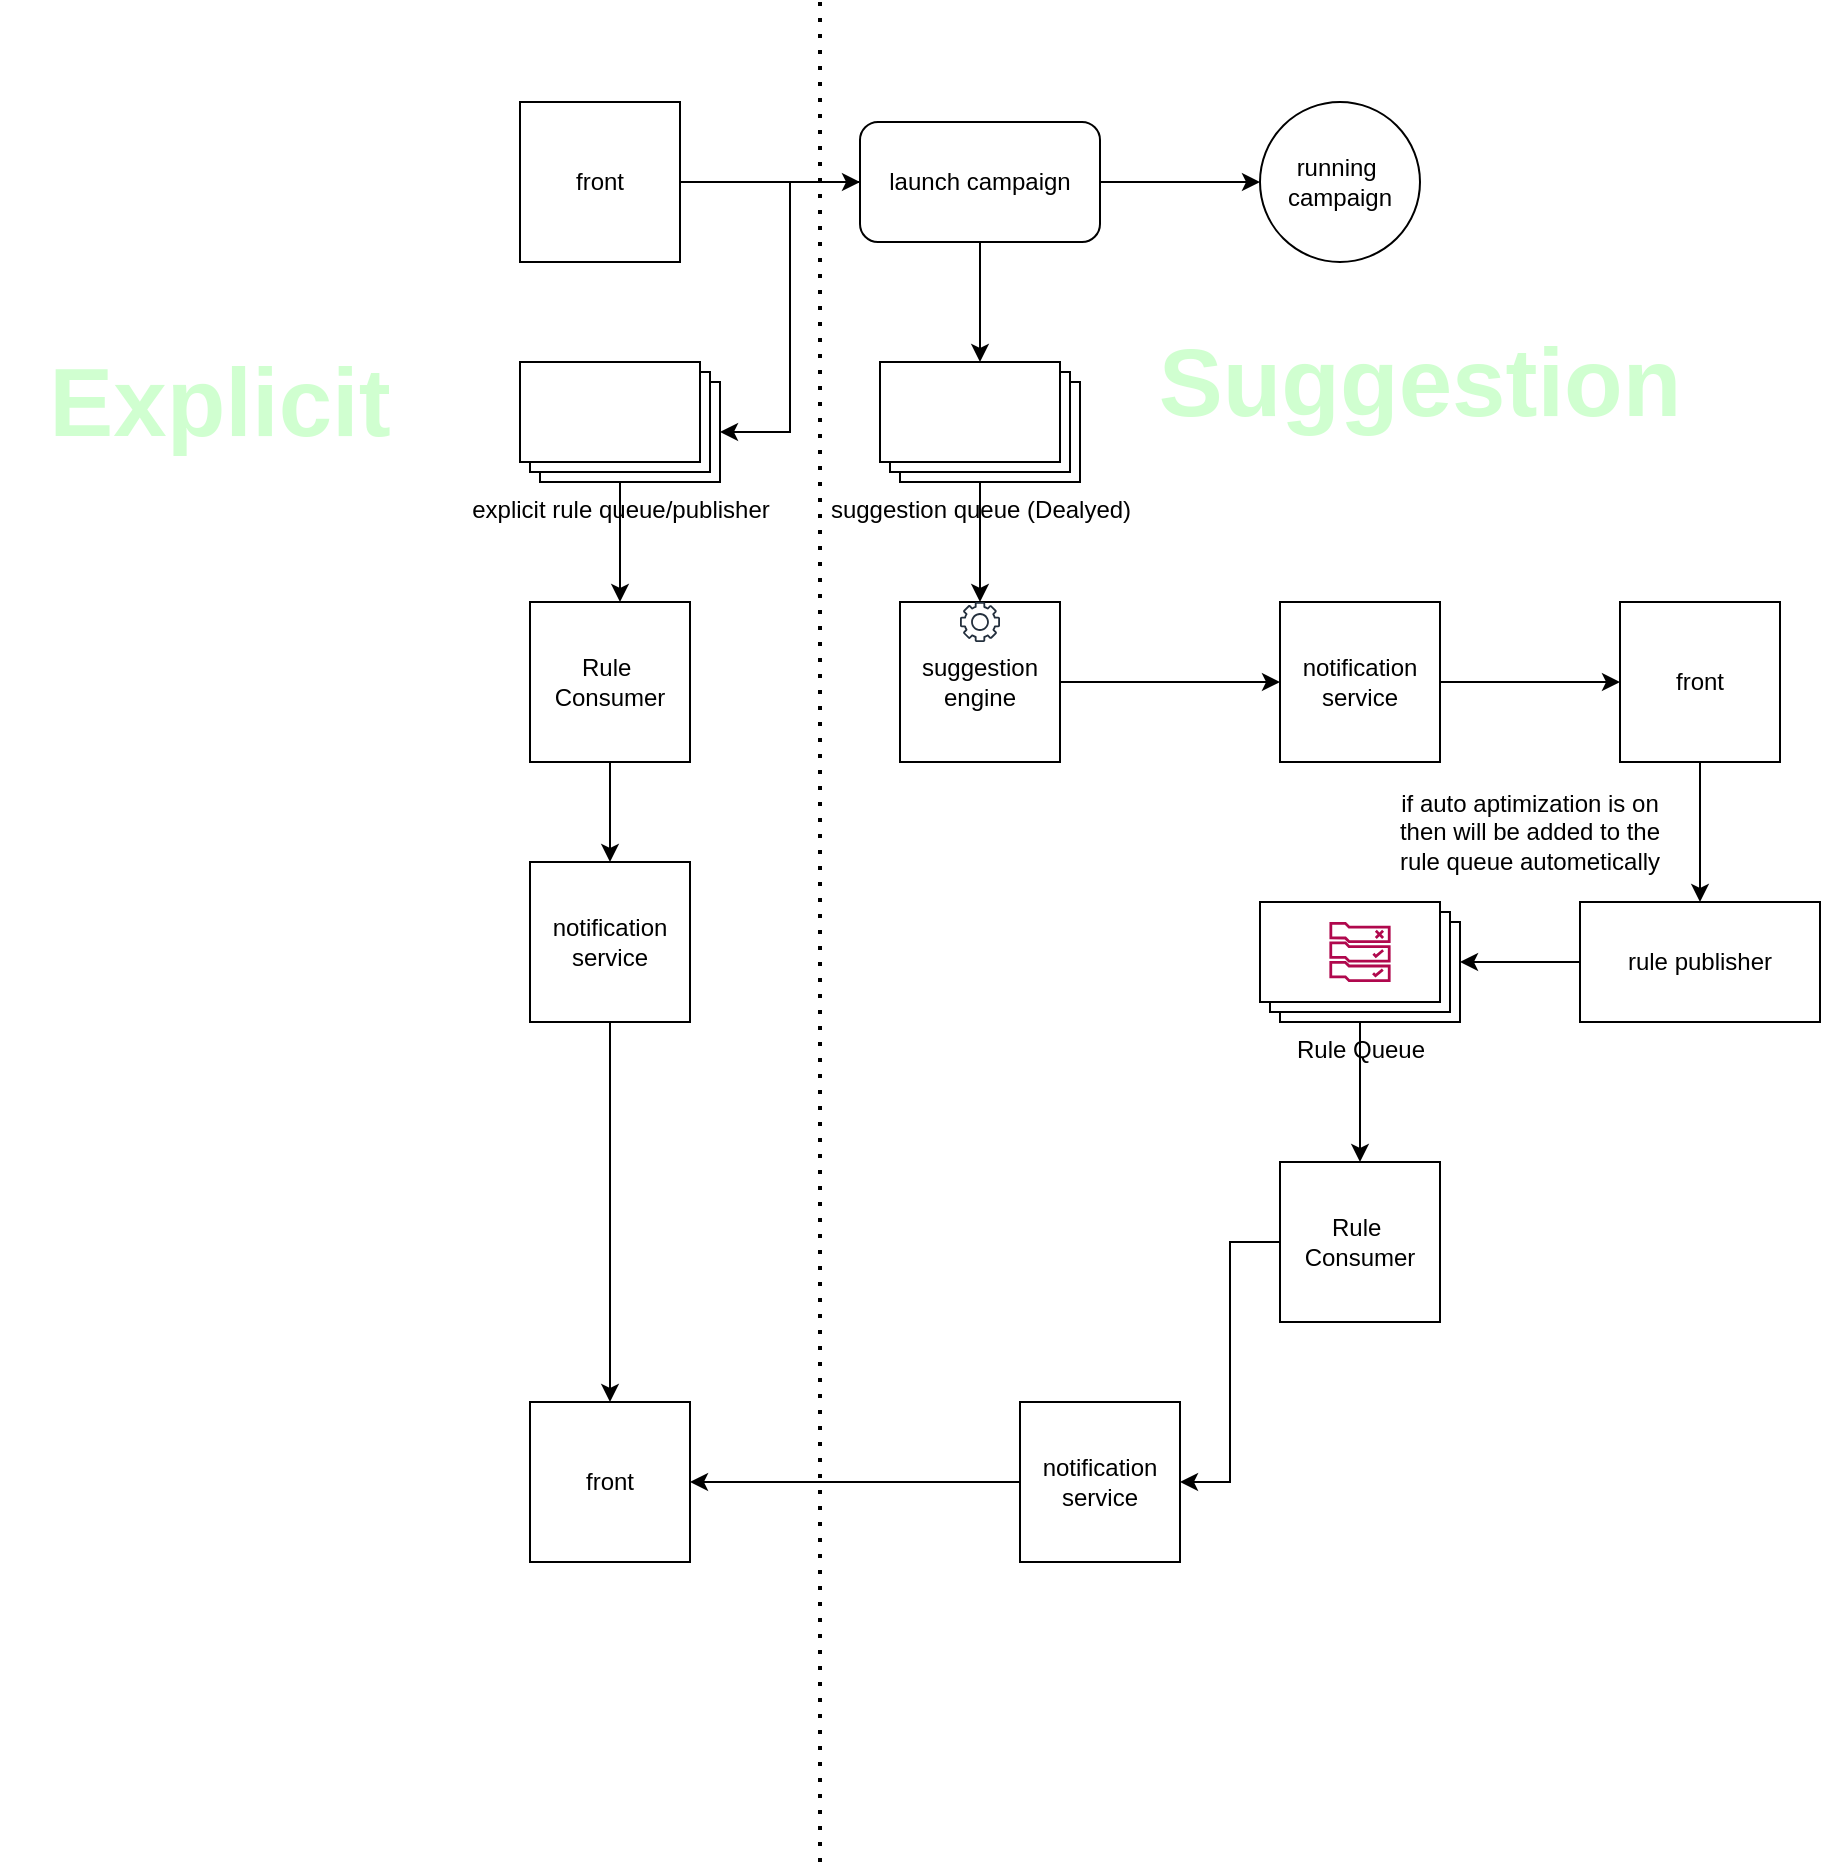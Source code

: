 <mxfile version="16.5.6" type="github">
  <diagram id="icjQpoa9YDCWABZU7nxO" name="Page-1">
    <mxGraphModel dx="2523" dy="1996" grid="1" gridSize="10" guides="1" tooltips="1" connect="1" arrows="1" fold="1" page="1" pageScale="1" pageWidth="850" pageHeight="1100" math="0" shadow="0">
      <root>
        <mxCell id="0" />
        <mxCell id="1" parent="0" />
        <mxCell id="PQ5Z_mYO_5FLwbDRiWJP-15" style="edgeStyle=orthogonalEdgeStyle;rounded=0;orthogonalLoop=1;jettySize=auto;html=1;entryX=0;entryY=0.5;entryDx=0;entryDy=0;" parent="1" source="PQ5Z_mYO_5FLwbDRiWJP-1" target="PQ5Z_mYO_5FLwbDRiWJP-3" edge="1">
          <mxGeometry relative="1" as="geometry" />
        </mxCell>
        <mxCell id="PQ5Z_mYO_5FLwbDRiWJP-1" value="front" style="whiteSpace=wrap;html=1;aspect=fixed;" parent="1" vertex="1">
          <mxGeometry x="-250" y="50" width="80" height="80" as="geometry" />
        </mxCell>
        <mxCell id="PQ5Z_mYO_5FLwbDRiWJP-16" style="edgeStyle=orthogonalEdgeStyle;rounded=0;orthogonalLoop=1;jettySize=auto;html=1;entryX=0;entryY=0.5;entryDx=0;entryDy=0;" parent="1" source="PQ5Z_mYO_5FLwbDRiWJP-3" target="PQ5Z_mYO_5FLwbDRiWJP-4" edge="1">
          <mxGeometry relative="1" as="geometry" />
        </mxCell>
        <mxCell id="PQ5Z_mYO_5FLwbDRiWJP-18" style="edgeStyle=orthogonalEdgeStyle;rounded=0;orthogonalLoop=1;jettySize=auto;html=1;" parent="1" source="PQ5Z_mYO_5FLwbDRiWJP-3" target="PQ5Z_mYO_5FLwbDRiWJP-5" edge="1">
          <mxGeometry relative="1" as="geometry" />
        </mxCell>
        <mxCell id="PQ5Z_mYO_5FLwbDRiWJP-45" style="edgeStyle=orthogonalEdgeStyle;rounded=0;orthogonalLoop=1;jettySize=auto;html=1;entryX=0;entryY=0;entryDx=100;entryDy=35;entryPerimeter=0;" parent="1" source="PQ5Z_mYO_5FLwbDRiWJP-3" target="PQ5Z_mYO_5FLwbDRiWJP-44" edge="1">
          <mxGeometry relative="1" as="geometry" />
        </mxCell>
        <mxCell id="PQ5Z_mYO_5FLwbDRiWJP-3" value="launch campaign" style="rounded=1;whiteSpace=wrap;html=1;" parent="1" vertex="1">
          <mxGeometry x="-80" y="60" width="120" height="60" as="geometry" />
        </mxCell>
        <mxCell id="PQ5Z_mYO_5FLwbDRiWJP-4" value="running&amp;nbsp;&lt;br&gt;campaign" style="ellipse;whiteSpace=wrap;html=1;aspect=fixed;" parent="1" vertex="1">
          <mxGeometry x="120" y="50" width="80" height="80" as="geometry" />
        </mxCell>
        <mxCell id="PQ5Z_mYO_5FLwbDRiWJP-20" style="edgeStyle=orthogonalEdgeStyle;rounded=0;orthogonalLoop=1;jettySize=auto;html=1;entryX=0.5;entryY=0;entryDx=0;entryDy=0;" parent="1" source="PQ5Z_mYO_5FLwbDRiWJP-5" target="PQ5Z_mYO_5FLwbDRiWJP-6" edge="1">
          <mxGeometry relative="1" as="geometry" />
        </mxCell>
        <mxCell id="PQ5Z_mYO_5FLwbDRiWJP-5" value="suggestion queue (Dealyed)" style="verticalLabelPosition=bottom;verticalAlign=top;html=1;shape=mxgraph.basic.layered_rect;dx=10;outlineConnect=0;" parent="1" vertex="1">
          <mxGeometry x="-70" y="180" width="100" height="60" as="geometry" />
        </mxCell>
        <mxCell id="PQ5Z_mYO_5FLwbDRiWJP-21" style="edgeStyle=orthogonalEdgeStyle;rounded=0;orthogonalLoop=1;jettySize=auto;html=1;entryX=0;entryY=0.5;entryDx=0;entryDy=0;" parent="1" source="PQ5Z_mYO_5FLwbDRiWJP-6" target="PQ5Z_mYO_5FLwbDRiWJP-7" edge="1">
          <mxGeometry relative="1" as="geometry" />
        </mxCell>
        <mxCell id="PQ5Z_mYO_5FLwbDRiWJP-6" value="suggestion engine" style="whiteSpace=wrap;html=1;aspect=fixed;" parent="1" vertex="1">
          <mxGeometry x="-60" y="300" width="80" height="80" as="geometry" />
        </mxCell>
        <mxCell id="PQ5Z_mYO_5FLwbDRiWJP-22" style="edgeStyle=orthogonalEdgeStyle;rounded=0;orthogonalLoop=1;jettySize=auto;html=1;entryX=0;entryY=0.5;entryDx=0;entryDy=0;" parent="1" source="PQ5Z_mYO_5FLwbDRiWJP-7" target="PQ5Z_mYO_5FLwbDRiWJP-8" edge="1">
          <mxGeometry relative="1" as="geometry" />
        </mxCell>
        <mxCell id="PQ5Z_mYO_5FLwbDRiWJP-7" value="notification service" style="whiteSpace=wrap;html=1;aspect=fixed;" parent="1" vertex="1">
          <mxGeometry x="130" y="300" width="80" height="80" as="geometry" />
        </mxCell>
        <mxCell id="PQ5Z_mYO_5FLwbDRiWJP-24" style="edgeStyle=orthogonalEdgeStyle;rounded=0;orthogonalLoop=1;jettySize=auto;html=1;entryX=0.5;entryY=0;entryDx=0;entryDy=0;" parent="1" source="PQ5Z_mYO_5FLwbDRiWJP-8" target="PQ5Z_mYO_5FLwbDRiWJP-41" edge="1">
          <mxGeometry relative="1" as="geometry" />
        </mxCell>
        <mxCell id="PQ5Z_mYO_5FLwbDRiWJP-8" value="front" style="whiteSpace=wrap;html=1;aspect=fixed;" parent="1" vertex="1">
          <mxGeometry x="300" y="300" width="80" height="80" as="geometry" />
        </mxCell>
        <mxCell id="PQ5Z_mYO_5FLwbDRiWJP-25" style="edgeStyle=orthogonalEdgeStyle;rounded=0;orthogonalLoop=1;jettySize=auto;html=1;entryX=0.5;entryY=0;entryDx=0;entryDy=0;" parent="1" source="PQ5Z_mYO_5FLwbDRiWJP-9" target="PQ5Z_mYO_5FLwbDRiWJP-12" edge="1">
          <mxGeometry relative="1" as="geometry" />
        </mxCell>
        <mxCell id="PQ5Z_mYO_5FLwbDRiWJP-9" value="Rule Queue" style="verticalLabelPosition=bottom;verticalAlign=top;html=1;shape=mxgraph.basic.layered_rect;dx=10;outlineConnect=0;" parent="1" vertex="1">
          <mxGeometry x="120" y="450" width="100" height="60" as="geometry" />
        </mxCell>
        <mxCell id="PQ5Z_mYO_5FLwbDRiWJP-26" style="edgeStyle=orthogonalEdgeStyle;rounded=0;orthogonalLoop=1;jettySize=auto;html=1;entryX=1;entryY=0.5;entryDx=0;entryDy=0;" parent="1" source="PQ5Z_mYO_5FLwbDRiWJP-12" target="PQ5Z_mYO_5FLwbDRiWJP-13" edge="1">
          <mxGeometry relative="1" as="geometry" />
        </mxCell>
        <mxCell id="PQ5Z_mYO_5FLwbDRiWJP-12" value="Rule&amp;nbsp;&lt;br&gt;Consumer" style="whiteSpace=wrap;html=1;aspect=fixed;" parent="1" vertex="1">
          <mxGeometry x="130" y="580" width="80" height="80" as="geometry" />
        </mxCell>
        <mxCell id="PQ5Z_mYO_5FLwbDRiWJP-27" style="edgeStyle=orthogonalEdgeStyle;rounded=0;orthogonalLoop=1;jettySize=auto;html=1;entryX=1;entryY=0.5;entryDx=0;entryDy=0;" parent="1" source="PQ5Z_mYO_5FLwbDRiWJP-13" target="PQ5Z_mYO_5FLwbDRiWJP-14" edge="1">
          <mxGeometry relative="1" as="geometry" />
        </mxCell>
        <mxCell id="PQ5Z_mYO_5FLwbDRiWJP-13" value="notification service" style="whiteSpace=wrap;html=1;aspect=fixed;" parent="1" vertex="1">
          <mxGeometry y="700" width="80" height="80" as="geometry" />
        </mxCell>
        <mxCell id="PQ5Z_mYO_5FLwbDRiWJP-14" value="front" style="whiteSpace=wrap;html=1;aspect=fixed;" parent="1" vertex="1">
          <mxGeometry x="-245" y="700" width="80" height="80" as="geometry" />
        </mxCell>
        <mxCell id="PQ5Z_mYO_5FLwbDRiWJP-30" value="" style="shape=image;html=1;verticalAlign=top;verticalLabelPosition=bottom;labelBackgroundColor=#ffffff;imageAspect=0;aspect=fixed;image=https://cdn4.iconfinder.com/data/icons/sports-outline-24-px/24/Clock_stopwatch_timer_watch_sports-128.png" parent="1" vertex="1">
          <mxGeometry x="-40" y="180" width="40" height="40" as="geometry" />
        </mxCell>
        <mxCell id="PQ5Z_mYO_5FLwbDRiWJP-31" value="" style="shape=image;html=1;verticalAlign=top;verticalLabelPosition=bottom;labelBackgroundColor=#ffffff;imageAspect=0;aspect=fixed;image=https://cdn2.iconfinder.com/data/icons/bitsies/128/Alarm-128.png" parent="1" vertex="1">
          <mxGeometry x="160" y="300" width="20" height="20" as="geometry" />
        </mxCell>
        <mxCell id="PQ5Z_mYO_5FLwbDRiWJP-32" value="" style="sketch=0;outlineConnect=0;fontColor=#232F3E;gradientColor=none;fillColor=#232F3D;strokeColor=none;dashed=0;verticalLabelPosition=bottom;verticalAlign=top;align=center;html=1;fontSize=12;fontStyle=0;aspect=fixed;pointerEvents=1;shape=mxgraph.aws4.gear;" parent="1" vertex="1">
          <mxGeometry x="-30" y="300" width="20" height="20" as="geometry" />
        </mxCell>
        <mxCell id="PQ5Z_mYO_5FLwbDRiWJP-33" value="if auto aptimization is on then will be added to the rule queue autometically" style="text;html=1;strokeColor=none;fillColor=none;align=center;verticalAlign=middle;whiteSpace=wrap;rounded=0;" parent="1" vertex="1">
          <mxGeometry x="180" y="400" width="150" height="30" as="geometry" />
        </mxCell>
        <mxCell id="PQ5Z_mYO_5FLwbDRiWJP-34" value="" style="shape=image;html=1;verticalAlign=top;verticalLabelPosition=bottom;labelBackgroundColor=#ffffff;imageAspect=0;aspect=fixed;image=https://cdn0.iconfinder.com/data/icons/simple-lines-filled/32/41_Packman_Game_Character_Leisure_Eat_Smile-128.png" parent="1" vertex="1">
          <mxGeometry x="160" y="580" width="20" height="20" as="geometry" />
        </mxCell>
        <mxCell id="PQ5Z_mYO_5FLwbDRiWJP-35" value="" style="sketch=0;outlineConnect=0;fontColor=#232F3E;gradientColor=none;fillColor=#B0084D;strokeColor=none;dashed=0;verticalLabelPosition=bottom;verticalAlign=top;align=center;html=1;fontSize=12;fontStyle=0;aspect=fixed;pointerEvents=1;shape=mxgraph.aws4.rule_2;" parent="1" vertex="1">
          <mxGeometry x="154.61" y="460" width="30.79" height="30" as="geometry" />
        </mxCell>
        <mxCell id="PQ5Z_mYO_5FLwbDRiWJP-37" value="" style="shape=image;html=1;verticalAlign=top;verticalLabelPosition=bottom;labelBackgroundColor=#ffffff;imageAspect=0;aspect=fixed;image=https://cdn2.iconfinder.com/data/icons/bitsies/128/Alarm-128.png" parent="1" vertex="1">
          <mxGeometry x="30" y="700" width="20" height="20" as="geometry" />
        </mxCell>
        <mxCell id="PQ5Z_mYO_5FLwbDRiWJP-38" value="" style="shape=image;html=1;verticalAlign=top;verticalLabelPosition=bottom;labelBackgroundColor=#ffffff;imageAspect=0;aspect=fixed;image=https://cdn0.iconfinder.com/data/icons/google-material-design-3-0/48/ic_face_48px-128.png" parent="1" vertex="1">
          <mxGeometry x="-225" y="50" width="30" height="30" as="geometry" />
        </mxCell>
        <mxCell id="PQ5Z_mYO_5FLwbDRiWJP-39" value="" style="shape=image;html=1;verticalAlign=top;verticalLabelPosition=bottom;labelBackgroundColor=#ffffff;imageAspect=0;aspect=fixed;image=https://cdn0.iconfinder.com/data/icons/google-material-design-3-0/48/ic_face_48px-128.png" parent="1" vertex="1">
          <mxGeometry x="325" y="300" width="30" height="30" as="geometry" />
        </mxCell>
        <mxCell id="PQ5Z_mYO_5FLwbDRiWJP-40" value="" style="shape=image;html=1;verticalAlign=top;verticalLabelPosition=bottom;labelBackgroundColor=#ffffff;imageAspect=0;aspect=fixed;image=https://cdn0.iconfinder.com/data/icons/google-material-design-3-0/48/ic_face_48px-128.png" parent="1" vertex="1">
          <mxGeometry x="-220" y="700" width="30" height="30" as="geometry" />
        </mxCell>
        <mxCell id="PQ5Z_mYO_5FLwbDRiWJP-42" style="edgeStyle=orthogonalEdgeStyle;rounded=0;orthogonalLoop=1;jettySize=auto;html=1;" parent="1" source="PQ5Z_mYO_5FLwbDRiWJP-41" target="PQ5Z_mYO_5FLwbDRiWJP-9" edge="1">
          <mxGeometry relative="1" as="geometry" />
        </mxCell>
        <mxCell id="PQ5Z_mYO_5FLwbDRiWJP-41" value="rule publisher" style="rounded=0;whiteSpace=wrap;html=1;" parent="1" vertex="1">
          <mxGeometry x="280" y="450" width="120" height="60" as="geometry" />
        </mxCell>
        <mxCell id="PQ5Z_mYO_5FLwbDRiWJP-49" style="edgeStyle=orthogonalEdgeStyle;rounded=0;orthogonalLoop=1;jettySize=auto;html=1;entryX=0.75;entryY=0;entryDx=0;entryDy=0;" parent="1" source="PQ5Z_mYO_5FLwbDRiWJP-44" target="PQ5Z_mYO_5FLwbDRiWJP-48" edge="1">
          <mxGeometry relative="1" as="geometry" />
        </mxCell>
        <mxCell id="PQ5Z_mYO_5FLwbDRiWJP-44" value="explicit rule queue/publisher" style="verticalLabelPosition=bottom;verticalAlign=top;html=1;shape=mxgraph.basic.layered_rect;dx=10;outlineConnect=0;" parent="1" vertex="1">
          <mxGeometry x="-250" y="180" width="100" height="60" as="geometry" />
        </mxCell>
        <mxCell id="PQ5Z_mYO_5FLwbDRiWJP-46" value="" style="shape=image;html=1;verticalAlign=top;verticalLabelPosition=bottom;labelBackgroundColor=#ffffff;imageAspect=0;aspect=fixed;image=https://cdn4.iconfinder.com/data/icons/carnival-filled-line/32/circus_tent_circus_show_tent_marquee_carnival-128.png" parent="1" vertex="1">
          <mxGeometry x="-215" y="190" width="30" height="30" as="geometry" />
        </mxCell>
        <mxCell id="PQ5Z_mYO_5FLwbDRiWJP-52" style="edgeStyle=orthogonalEdgeStyle;rounded=0;orthogonalLoop=1;jettySize=auto;html=1;entryX=0.5;entryY=0;entryDx=0;entryDy=0;" parent="1" source="PQ5Z_mYO_5FLwbDRiWJP-47" target="PQ5Z_mYO_5FLwbDRiWJP-51" edge="1">
          <mxGeometry relative="1" as="geometry" />
        </mxCell>
        <mxCell id="PQ5Z_mYO_5FLwbDRiWJP-47" value="Rule&amp;nbsp;&lt;br&gt;Consumer" style="whiteSpace=wrap;html=1;aspect=fixed;" parent="1" vertex="1">
          <mxGeometry x="-245" y="300" width="80" height="80" as="geometry" />
        </mxCell>
        <mxCell id="PQ5Z_mYO_5FLwbDRiWJP-48" value="" style="shape=image;html=1;verticalAlign=top;verticalLabelPosition=bottom;labelBackgroundColor=#ffffff;imageAspect=0;aspect=fixed;image=https://cdn0.iconfinder.com/data/icons/simple-lines-filled/32/41_Packman_Game_Character_Leisure_Eat_Smile-128.png" parent="1" vertex="1">
          <mxGeometry x="-215" y="300" width="20" height="20" as="geometry" />
        </mxCell>
        <mxCell id="PQ5Z_mYO_5FLwbDRiWJP-53" style="edgeStyle=orthogonalEdgeStyle;rounded=0;orthogonalLoop=1;jettySize=auto;html=1;entryX=0.5;entryY=0;entryDx=0;entryDy=0;" parent="1" source="PQ5Z_mYO_5FLwbDRiWJP-50" target="PQ5Z_mYO_5FLwbDRiWJP-40" edge="1">
          <mxGeometry relative="1" as="geometry" />
        </mxCell>
        <mxCell id="PQ5Z_mYO_5FLwbDRiWJP-50" value="notification service" style="whiteSpace=wrap;html=1;aspect=fixed;" parent="1" vertex="1">
          <mxGeometry x="-245" y="430" width="80" height="80" as="geometry" />
        </mxCell>
        <mxCell id="PQ5Z_mYO_5FLwbDRiWJP-51" value="" style="shape=image;html=1;verticalAlign=top;verticalLabelPosition=bottom;labelBackgroundColor=#ffffff;imageAspect=0;aspect=fixed;image=https://cdn2.iconfinder.com/data/icons/bitsies/128/Alarm-128.png" parent="1" vertex="1">
          <mxGeometry x="-215" y="430" width="20" height="20" as="geometry" />
        </mxCell>
        <mxCell id="PQ5Z_mYO_5FLwbDRiWJP-54" value="" style="endArrow=none;dashed=1;html=1;dashPattern=1 3;strokeWidth=2;rounded=0;" parent="1" edge="1">
          <mxGeometry width="50" height="50" relative="1" as="geometry">
            <mxPoint x="-100" y="930" as="sourcePoint" />
            <mxPoint x="-100" as="targetPoint" />
          </mxGeometry>
        </mxCell>
        <mxCell id="PQ5Z_mYO_5FLwbDRiWJP-55" value="&lt;b style=&quot;font-size: 48px;&quot;&gt;Suggestion&lt;/b&gt;" style="text;html=1;strokeColor=none;fillColor=none;align=center;verticalAlign=middle;whiteSpace=wrap;rounded=0;fontColor=#66FF66;fontSize=48;textOpacity=30;" parent="1" vertex="1">
          <mxGeometry x="90" y="140" width="220" height="100" as="geometry" />
        </mxCell>
        <mxCell id="PQ5Z_mYO_5FLwbDRiWJP-56" value="&lt;b style=&quot;font-size: 48px&quot;&gt;Explicit&lt;/b&gt;" style="text;html=1;strokeColor=none;fillColor=none;align=center;verticalAlign=middle;whiteSpace=wrap;rounded=0;fontColor=#66FF66;fontSize=48;textOpacity=30;" parent="1" vertex="1">
          <mxGeometry x="-510" y="150" width="220" height="100" as="geometry" />
        </mxCell>
      </root>
    </mxGraphModel>
  </diagram>
</mxfile>
